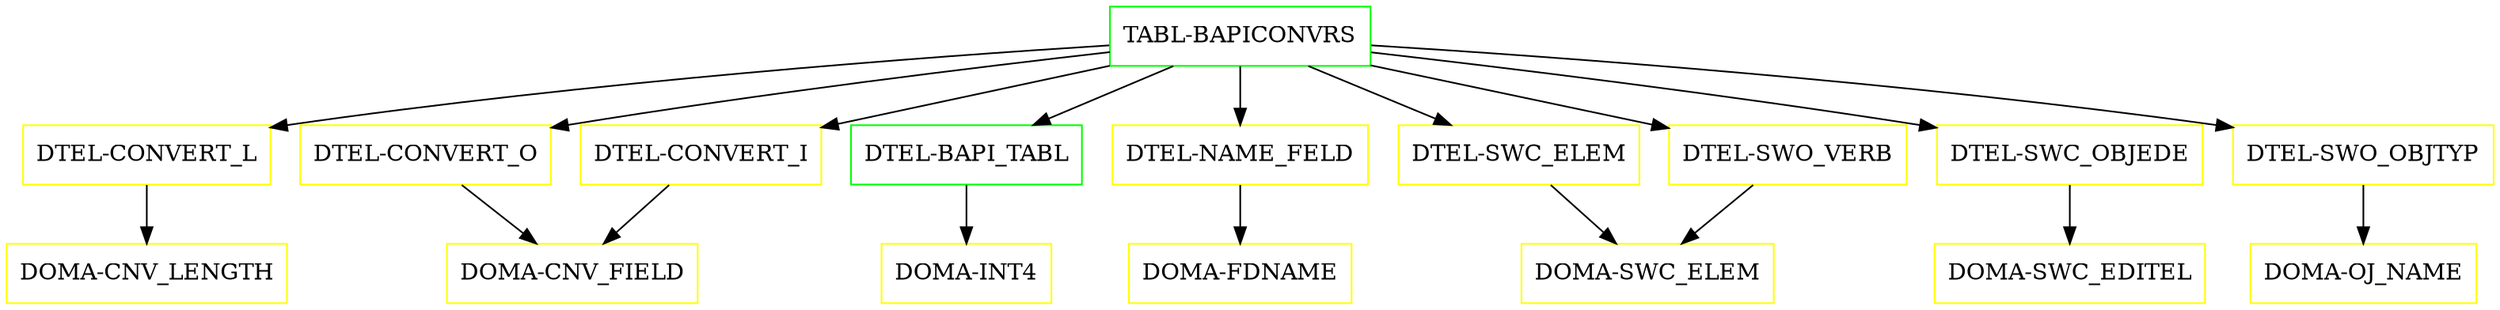 digraph G {
  "TABL-BAPICONVRS" [shape=box,color=green];
  "DTEL-CONVERT_L" [shape=box,color=yellow,URL="./DTEL_CONVERT_L.html"];
  "DOMA-CNV_LENGTH" [shape=box,color=yellow,URL="./DOMA_CNV_LENGTH.html"];
  "DTEL-CONVERT_O" [shape=box,color=yellow,URL="./DTEL_CONVERT_O.html"];
  "DOMA-CNV_FIELD" [shape=box,color=yellow,URL="./DOMA_CNV_FIELD.html"];
  "DTEL-CONVERT_I" [shape=box,color=yellow,URL="./DTEL_CONVERT_I.html"];
  "DTEL-BAPI_TABL" [shape=box,color=green,URL="./DTEL_BAPI_TABL.html"];
  "DOMA-INT4" [shape=box,color=yellow,URL="./DOMA_INT4.html"];
  "DTEL-NAME_FELD" [shape=box,color=yellow,URL="./DTEL_NAME_FELD.html"];
  "DOMA-FDNAME" [shape=box,color=yellow,URL="./DOMA_FDNAME.html"];
  "DTEL-SWC_ELEM" [shape=box,color=yellow,URL="./DTEL_SWC_ELEM.html"];
  "DOMA-SWC_ELEM" [shape=box,color=yellow,URL="./DOMA_SWC_ELEM.html"];
  "DTEL-SWO_VERB" [shape=box,color=yellow,URL="./DTEL_SWO_VERB.html"];
  "DTEL-SWC_OBJEDE" [shape=box,color=yellow,URL="./DTEL_SWC_OBJEDE.html"];
  "DOMA-SWC_EDITEL" [shape=box,color=yellow,URL="./DOMA_SWC_EDITEL.html"];
  "DTEL-SWO_OBJTYP" [shape=box,color=yellow,URL="./DTEL_SWO_OBJTYP.html"];
  "DOMA-OJ_NAME" [shape=box,color=yellow,URL="./DOMA_OJ_NAME.html"];
  "TABL-BAPICONVRS" -> "DTEL-SWO_OBJTYP";
  "TABL-BAPICONVRS" -> "DTEL-SWC_OBJEDE";
  "TABL-BAPICONVRS" -> "DTEL-SWO_VERB";
  "TABL-BAPICONVRS" -> "DTEL-SWC_ELEM";
  "TABL-BAPICONVRS" -> "DTEL-NAME_FELD";
  "TABL-BAPICONVRS" -> "DTEL-BAPI_TABL";
  "TABL-BAPICONVRS" -> "DTEL-CONVERT_I";
  "TABL-BAPICONVRS" -> "DTEL-CONVERT_O";
  "TABL-BAPICONVRS" -> "DTEL-CONVERT_L";
  "DTEL-CONVERT_L" -> "DOMA-CNV_LENGTH";
  "DTEL-CONVERT_O" -> "DOMA-CNV_FIELD";
  "DTEL-CONVERT_I" -> "DOMA-CNV_FIELD";
  "DTEL-BAPI_TABL" -> "DOMA-INT4";
  "DTEL-NAME_FELD" -> "DOMA-FDNAME";
  "DTEL-SWC_ELEM" -> "DOMA-SWC_ELEM";
  "DTEL-SWO_VERB" -> "DOMA-SWC_ELEM";
  "DTEL-SWC_OBJEDE" -> "DOMA-SWC_EDITEL";
  "DTEL-SWO_OBJTYP" -> "DOMA-OJ_NAME";
}
